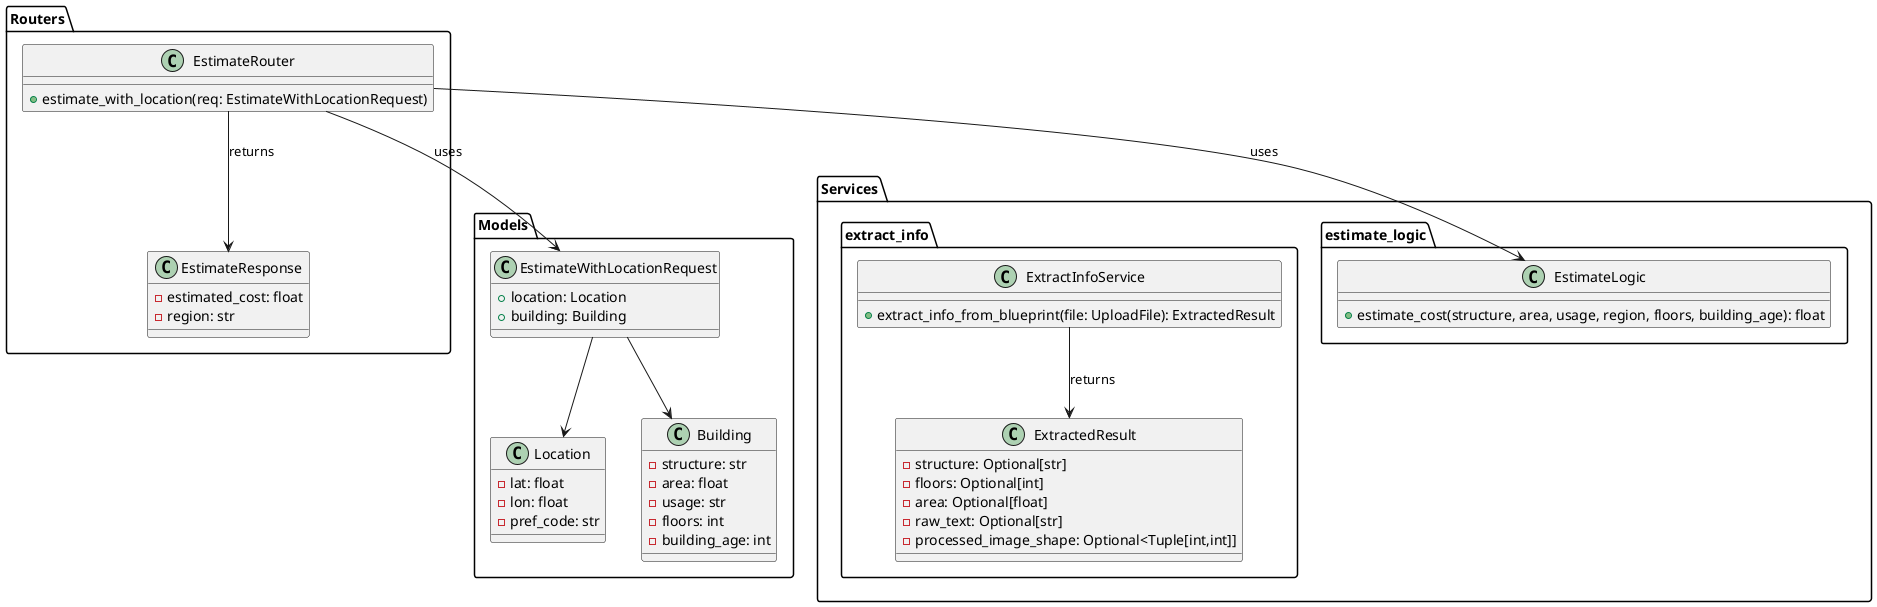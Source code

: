 @startuml estimate

package "Routers" {
    class EstimateResponse {
        - estimated_cost: float
        - region: str
    }



    class EstimateRouter {
        + estimate_with_location(req: EstimateWithLocationRequest)
    }
}

package "Models" {
    class EstimateWithLocationRequest {
        + location: Location
        + building: Building
    }
    class Location {
        - lat: float
        - lon: float
        - pref_code: str
    }
    class Building {
        - structure: str
        - area: float
        - usage: str
        - floors: int
        - building_age: int
    }
}

package "Services.estimate_logic" {
    class EstimateLogic {
        + estimate_cost(structure, area, usage, region, floors, building_age): float
    }
}

package "Services.extract_info" {
    class ExtractedResult {
        - structure: Optional[str]
        - floors: Optional[int]
        - area: Optional[float]
        - raw_text: Optional[str]
        - processed_image_shape: Optional<Tuple[int,int]]
    }

    class ExtractInfoService {
        + extract_info_from_blueprint(file: UploadFile): ExtractedResult
    }
}

Routers.EstimateRouter --> Models.EstimateWithLocationRequest : uses
Models.EstimateWithLocationRequest --> Models.Location
Models.EstimateWithLocationRequest --> Models.Building
EstimateRouter --> EstimateResponse : returns
EstimateRouter --> Services.estimate_logic.EstimateLogic : uses

ExtractInfoService --> ExtractedResult : returns

@enduml

•EstimateRouter が EstimateWithLocationRequest を受け取り、EstimateResponse を返す。
•EstimateWithLocationRequest は Location（緯度・経度・都道府県）と Building（構造／面積／用途／階数／築年）の2つのサブモデルを持ちます。
•EstimateLogic.estimate_cost はルータから呼ばれて最終的な推定金額（float）を返します。
•ExtractInfoService が OCR 処理を行い、図面から構造・階数・面積などの情報を ExtractedResult として返す。